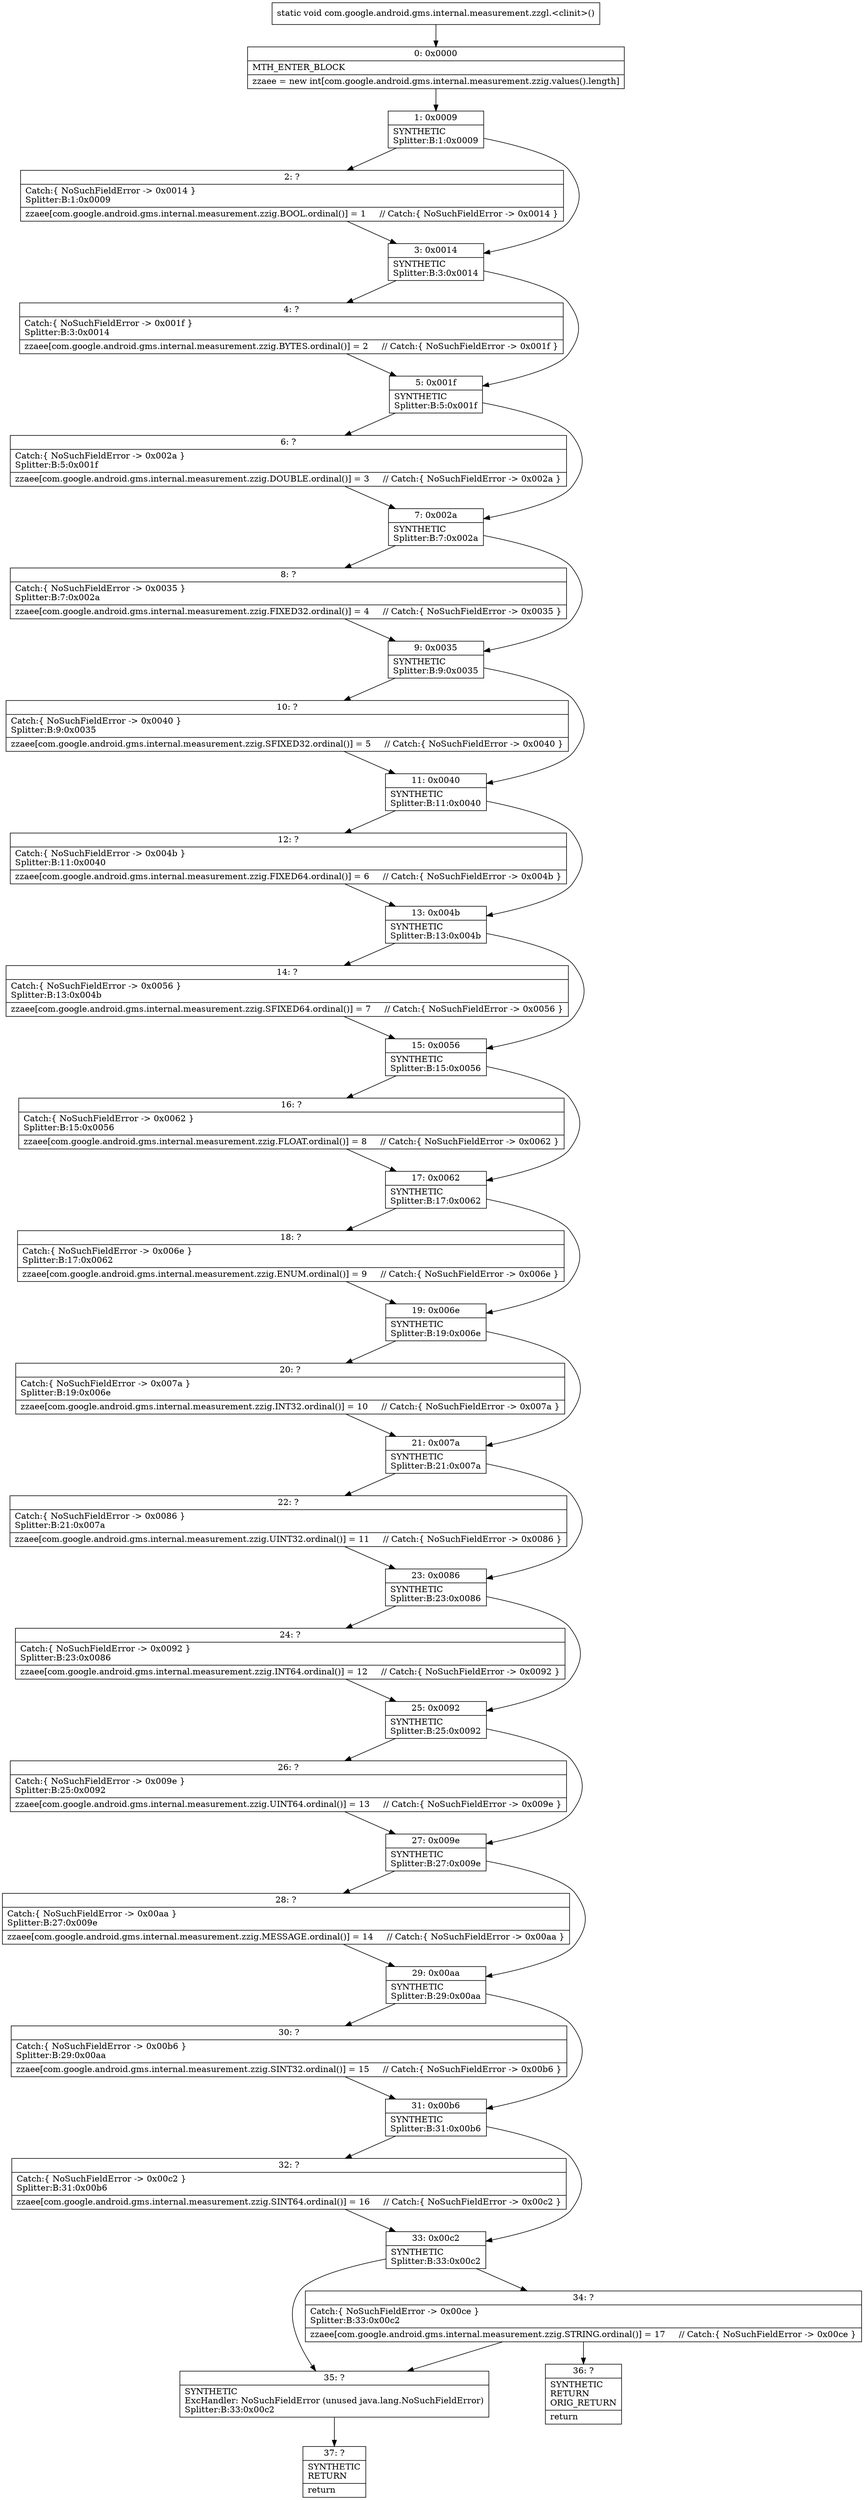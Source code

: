 digraph "CFG forcom.google.android.gms.internal.measurement.zzgl.\<clinit\>()V" {
Node_0 [shape=record,label="{0\:\ 0x0000|MTH_ENTER_BLOCK\l|zzaee = new int[com.google.android.gms.internal.measurement.zzig.values().length]\l}"];
Node_1 [shape=record,label="{1\:\ 0x0009|SYNTHETIC\lSplitter:B:1:0x0009\l}"];
Node_2 [shape=record,label="{2\:\ ?|Catch:\{ NoSuchFieldError \-\> 0x0014 \}\lSplitter:B:1:0x0009\l|zzaee[com.google.android.gms.internal.measurement.zzig.BOOL.ordinal()] = 1     \/\/ Catch:\{ NoSuchFieldError \-\> 0x0014 \}\l}"];
Node_3 [shape=record,label="{3\:\ 0x0014|SYNTHETIC\lSplitter:B:3:0x0014\l}"];
Node_4 [shape=record,label="{4\:\ ?|Catch:\{ NoSuchFieldError \-\> 0x001f \}\lSplitter:B:3:0x0014\l|zzaee[com.google.android.gms.internal.measurement.zzig.BYTES.ordinal()] = 2     \/\/ Catch:\{ NoSuchFieldError \-\> 0x001f \}\l}"];
Node_5 [shape=record,label="{5\:\ 0x001f|SYNTHETIC\lSplitter:B:5:0x001f\l}"];
Node_6 [shape=record,label="{6\:\ ?|Catch:\{ NoSuchFieldError \-\> 0x002a \}\lSplitter:B:5:0x001f\l|zzaee[com.google.android.gms.internal.measurement.zzig.DOUBLE.ordinal()] = 3     \/\/ Catch:\{ NoSuchFieldError \-\> 0x002a \}\l}"];
Node_7 [shape=record,label="{7\:\ 0x002a|SYNTHETIC\lSplitter:B:7:0x002a\l}"];
Node_8 [shape=record,label="{8\:\ ?|Catch:\{ NoSuchFieldError \-\> 0x0035 \}\lSplitter:B:7:0x002a\l|zzaee[com.google.android.gms.internal.measurement.zzig.FIXED32.ordinal()] = 4     \/\/ Catch:\{ NoSuchFieldError \-\> 0x0035 \}\l}"];
Node_9 [shape=record,label="{9\:\ 0x0035|SYNTHETIC\lSplitter:B:9:0x0035\l}"];
Node_10 [shape=record,label="{10\:\ ?|Catch:\{ NoSuchFieldError \-\> 0x0040 \}\lSplitter:B:9:0x0035\l|zzaee[com.google.android.gms.internal.measurement.zzig.SFIXED32.ordinal()] = 5     \/\/ Catch:\{ NoSuchFieldError \-\> 0x0040 \}\l}"];
Node_11 [shape=record,label="{11\:\ 0x0040|SYNTHETIC\lSplitter:B:11:0x0040\l}"];
Node_12 [shape=record,label="{12\:\ ?|Catch:\{ NoSuchFieldError \-\> 0x004b \}\lSplitter:B:11:0x0040\l|zzaee[com.google.android.gms.internal.measurement.zzig.FIXED64.ordinal()] = 6     \/\/ Catch:\{ NoSuchFieldError \-\> 0x004b \}\l}"];
Node_13 [shape=record,label="{13\:\ 0x004b|SYNTHETIC\lSplitter:B:13:0x004b\l}"];
Node_14 [shape=record,label="{14\:\ ?|Catch:\{ NoSuchFieldError \-\> 0x0056 \}\lSplitter:B:13:0x004b\l|zzaee[com.google.android.gms.internal.measurement.zzig.SFIXED64.ordinal()] = 7     \/\/ Catch:\{ NoSuchFieldError \-\> 0x0056 \}\l}"];
Node_15 [shape=record,label="{15\:\ 0x0056|SYNTHETIC\lSplitter:B:15:0x0056\l}"];
Node_16 [shape=record,label="{16\:\ ?|Catch:\{ NoSuchFieldError \-\> 0x0062 \}\lSplitter:B:15:0x0056\l|zzaee[com.google.android.gms.internal.measurement.zzig.FLOAT.ordinal()] = 8     \/\/ Catch:\{ NoSuchFieldError \-\> 0x0062 \}\l}"];
Node_17 [shape=record,label="{17\:\ 0x0062|SYNTHETIC\lSplitter:B:17:0x0062\l}"];
Node_18 [shape=record,label="{18\:\ ?|Catch:\{ NoSuchFieldError \-\> 0x006e \}\lSplitter:B:17:0x0062\l|zzaee[com.google.android.gms.internal.measurement.zzig.ENUM.ordinal()] = 9     \/\/ Catch:\{ NoSuchFieldError \-\> 0x006e \}\l}"];
Node_19 [shape=record,label="{19\:\ 0x006e|SYNTHETIC\lSplitter:B:19:0x006e\l}"];
Node_20 [shape=record,label="{20\:\ ?|Catch:\{ NoSuchFieldError \-\> 0x007a \}\lSplitter:B:19:0x006e\l|zzaee[com.google.android.gms.internal.measurement.zzig.INT32.ordinal()] = 10     \/\/ Catch:\{ NoSuchFieldError \-\> 0x007a \}\l}"];
Node_21 [shape=record,label="{21\:\ 0x007a|SYNTHETIC\lSplitter:B:21:0x007a\l}"];
Node_22 [shape=record,label="{22\:\ ?|Catch:\{ NoSuchFieldError \-\> 0x0086 \}\lSplitter:B:21:0x007a\l|zzaee[com.google.android.gms.internal.measurement.zzig.UINT32.ordinal()] = 11     \/\/ Catch:\{ NoSuchFieldError \-\> 0x0086 \}\l}"];
Node_23 [shape=record,label="{23\:\ 0x0086|SYNTHETIC\lSplitter:B:23:0x0086\l}"];
Node_24 [shape=record,label="{24\:\ ?|Catch:\{ NoSuchFieldError \-\> 0x0092 \}\lSplitter:B:23:0x0086\l|zzaee[com.google.android.gms.internal.measurement.zzig.INT64.ordinal()] = 12     \/\/ Catch:\{ NoSuchFieldError \-\> 0x0092 \}\l}"];
Node_25 [shape=record,label="{25\:\ 0x0092|SYNTHETIC\lSplitter:B:25:0x0092\l}"];
Node_26 [shape=record,label="{26\:\ ?|Catch:\{ NoSuchFieldError \-\> 0x009e \}\lSplitter:B:25:0x0092\l|zzaee[com.google.android.gms.internal.measurement.zzig.UINT64.ordinal()] = 13     \/\/ Catch:\{ NoSuchFieldError \-\> 0x009e \}\l}"];
Node_27 [shape=record,label="{27\:\ 0x009e|SYNTHETIC\lSplitter:B:27:0x009e\l}"];
Node_28 [shape=record,label="{28\:\ ?|Catch:\{ NoSuchFieldError \-\> 0x00aa \}\lSplitter:B:27:0x009e\l|zzaee[com.google.android.gms.internal.measurement.zzig.MESSAGE.ordinal()] = 14     \/\/ Catch:\{ NoSuchFieldError \-\> 0x00aa \}\l}"];
Node_29 [shape=record,label="{29\:\ 0x00aa|SYNTHETIC\lSplitter:B:29:0x00aa\l}"];
Node_30 [shape=record,label="{30\:\ ?|Catch:\{ NoSuchFieldError \-\> 0x00b6 \}\lSplitter:B:29:0x00aa\l|zzaee[com.google.android.gms.internal.measurement.zzig.SINT32.ordinal()] = 15     \/\/ Catch:\{ NoSuchFieldError \-\> 0x00b6 \}\l}"];
Node_31 [shape=record,label="{31\:\ 0x00b6|SYNTHETIC\lSplitter:B:31:0x00b6\l}"];
Node_32 [shape=record,label="{32\:\ ?|Catch:\{ NoSuchFieldError \-\> 0x00c2 \}\lSplitter:B:31:0x00b6\l|zzaee[com.google.android.gms.internal.measurement.zzig.SINT64.ordinal()] = 16     \/\/ Catch:\{ NoSuchFieldError \-\> 0x00c2 \}\l}"];
Node_33 [shape=record,label="{33\:\ 0x00c2|SYNTHETIC\lSplitter:B:33:0x00c2\l}"];
Node_34 [shape=record,label="{34\:\ ?|Catch:\{ NoSuchFieldError \-\> 0x00ce \}\lSplitter:B:33:0x00c2\l|zzaee[com.google.android.gms.internal.measurement.zzig.STRING.ordinal()] = 17     \/\/ Catch:\{ NoSuchFieldError \-\> 0x00ce \}\l}"];
Node_35 [shape=record,label="{35\:\ ?|SYNTHETIC\lExcHandler: NoSuchFieldError (unused java.lang.NoSuchFieldError)\lSplitter:B:33:0x00c2\l}"];
Node_36 [shape=record,label="{36\:\ ?|SYNTHETIC\lRETURN\lORIG_RETURN\l|return\l}"];
Node_37 [shape=record,label="{37\:\ ?|SYNTHETIC\lRETURN\l|return\l}"];
MethodNode[shape=record,label="{static void com.google.android.gms.internal.measurement.zzgl.\<clinit\>() }"];
MethodNode -> Node_0;
Node_0 -> Node_1;
Node_1 -> Node_2;
Node_1 -> Node_3;
Node_2 -> Node_3;
Node_3 -> Node_4;
Node_3 -> Node_5;
Node_4 -> Node_5;
Node_5 -> Node_6;
Node_5 -> Node_7;
Node_6 -> Node_7;
Node_7 -> Node_8;
Node_7 -> Node_9;
Node_8 -> Node_9;
Node_9 -> Node_10;
Node_9 -> Node_11;
Node_10 -> Node_11;
Node_11 -> Node_12;
Node_11 -> Node_13;
Node_12 -> Node_13;
Node_13 -> Node_14;
Node_13 -> Node_15;
Node_14 -> Node_15;
Node_15 -> Node_16;
Node_15 -> Node_17;
Node_16 -> Node_17;
Node_17 -> Node_18;
Node_17 -> Node_19;
Node_18 -> Node_19;
Node_19 -> Node_20;
Node_19 -> Node_21;
Node_20 -> Node_21;
Node_21 -> Node_22;
Node_21 -> Node_23;
Node_22 -> Node_23;
Node_23 -> Node_24;
Node_23 -> Node_25;
Node_24 -> Node_25;
Node_25 -> Node_26;
Node_25 -> Node_27;
Node_26 -> Node_27;
Node_27 -> Node_28;
Node_27 -> Node_29;
Node_28 -> Node_29;
Node_29 -> Node_30;
Node_29 -> Node_31;
Node_30 -> Node_31;
Node_31 -> Node_32;
Node_31 -> Node_33;
Node_32 -> Node_33;
Node_33 -> Node_34;
Node_33 -> Node_35;
Node_34 -> Node_35;
Node_34 -> Node_36;
Node_35 -> Node_37;
}

